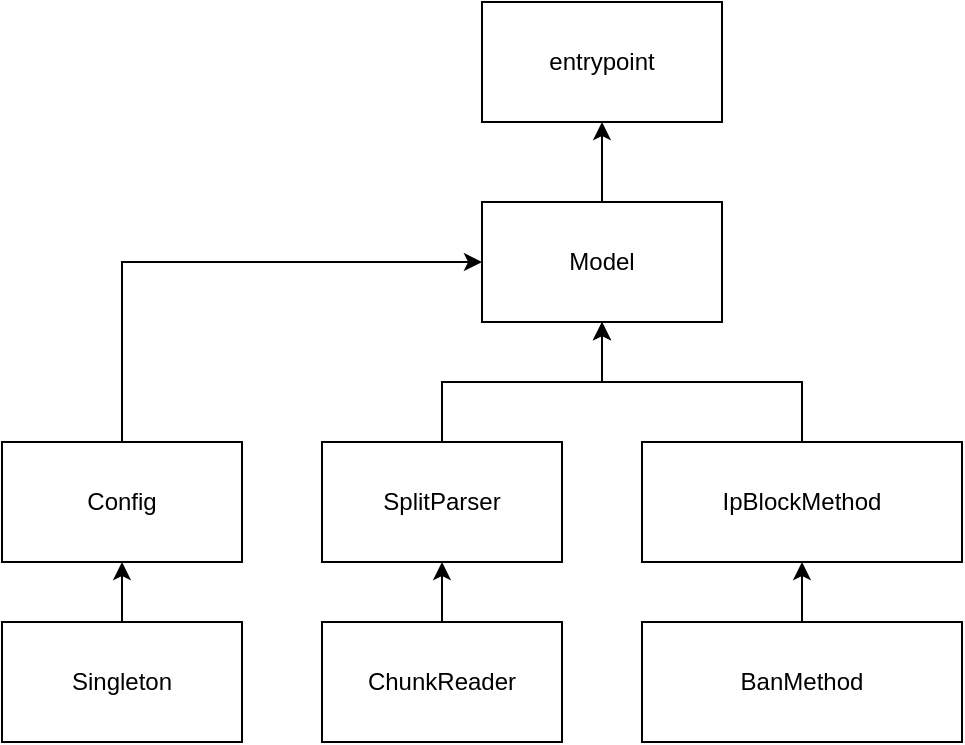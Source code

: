 <mxfile>
    <diagram id="Q4l_dX6-gqiIUGbWG6nC" name="Page-1">
        <mxGraphModel dx="964" dy="1166" grid="1" gridSize="10" guides="1" tooltips="1" connect="1" arrows="1" fold="1" page="1" pageScale="1" pageWidth="850" pageHeight="1100" math="0" shadow="0">
            <root>
                <mxCell id="0"/>
                <mxCell id="1" parent="0"/>
                <mxCell id="2" value="entrypoint" style="rounded=0;whiteSpace=wrap;html=1;" vertex="1" parent="1">
                    <mxGeometry x="360" y="300" width="120" height="60" as="geometry"/>
                </mxCell>
                <mxCell id="17" value="" style="edgeStyle=orthogonalEdgeStyle;rounded=0;jumpStyle=sharp;jumpSize=7;html=1;" edge="1" parent="1" source="3" target="2">
                    <mxGeometry relative="1" as="geometry"/>
                </mxCell>
                <mxCell id="3" value="Model" style="rounded=0;whiteSpace=wrap;html=1;" vertex="1" parent="1">
                    <mxGeometry x="360" y="400" width="120" height="60" as="geometry"/>
                </mxCell>
                <mxCell id="16" style="edgeStyle=orthogonalEdgeStyle;html=1;jumpStyle=sharp;jumpSize=7;rounded=0;" edge="1" parent="1" source="4" target="3">
                    <mxGeometry relative="1" as="geometry"/>
                </mxCell>
                <mxCell id="4" value="SplitParser" style="rounded=0;whiteSpace=wrap;html=1;" vertex="1" parent="1">
                    <mxGeometry x="280" y="520" width="120" height="60" as="geometry"/>
                </mxCell>
                <mxCell id="15" style="edgeStyle=orthogonalEdgeStyle;html=1;rounded=0;" edge="1" parent="1" source="5" target="3">
                    <mxGeometry relative="1" as="geometry"/>
                </mxCell>
                <mxCell id="5" value="IpBlockMethod" style="rounded=0;whiteSpace=wrap;html=1;" vertex="1" parent="1">
                    <mxGeometry x="440" y="520" width="160" height="60" as="geometry"/>
                </mxCell>
                <mxCell id="14" value="" style="edgeStyle=none;html=1;" edge="1" parent="1" source="6" target="5">
                    <mxGeometry relative="1" as="geometry"/>
                </mxCell>
                <mxCell id="6" value="BanMethod" style="rounded=0;whiteSpace=wrap;html=1;" vertex="1" parent="1">
                    <mxGeometry x="440" y="610" width="160" height="60" as="geometry"/>
                </mxCell>
                <mxCell id="13" value="" style="edgeStyle=none;html=1;" edge="1" parent="1" source="8" target="4">
                    <mxGeometry relative="1" as="geometry"/>
                </mxCell>
                <mxCell id="8" value="ChunkReader" style="rounded=0;whiteSpace=wrap;html=1;" vertex="1" parent="1">
                    <mxGeometry x="280" y="610" width="120" height="60" as="geometry"/>
                </mxCell>
                <mxCell id="18" style="edgeStyle=orthogonalEdgeStyle;rounded=0;jumpStyle=sharp;jumpSize=7;html=1;entryX=0;entryY=0.5;entryDx=0;entryDy=0;" edge="1" parent="1" source="9" target="3">
                    <mxGeometry relative="1" as="geometry">
                        <Array as="points">
                            <mxPoint x="180" y="430"/>
                        </Array>
                    </mxGeometry>
                </mxCell>
                <mxCell id="9" value="Config" style="rounded=0;whiteSpace=wrap;html=1;" vertex="1" parent="1">
                    <mxGeometry x="120" y="520" width="120" height="60" as="geometry"/>
                </mxCell>
                <mxCell id="12" value="" style="edgeStyle=none;html=1;" edge="1" parent="1" source="10" target="9">
                    <mxGeometry relative="1" as="geometry"/>
                </mxCell>
                <mxCell id="10" value="Singleton" style="rounded=0;whiteSpace=wrap;html=1;" vertex="1" parent="1">
                    <mxGeometry x="120" y="610" width="120" height="60" as="geometry"/>
                </mxCell>
            </root>
        </mxGraphModel>
    </diagram>
</mxfile>